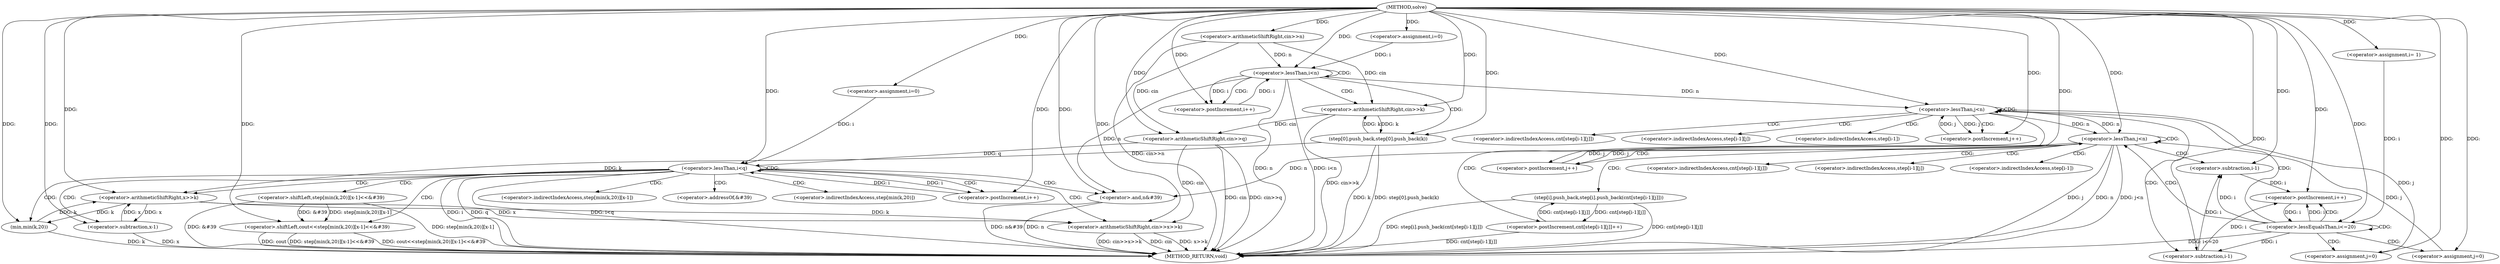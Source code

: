 digraph "solve" {  
"1000103" [label = "(METHOD,solve)" ]
"1000221" [label = "(METHOD_RETURN,void)" ]
"1000107" [label = "(<operator>.arithmeticShiftRight,cin>>n)" ]
"1000183" [label = "(<operator>.arithmeticShiftRight,cin>>q)" ]
"1000115" [label = "(<operator>.assignment,i=0)" ]
"1000118" [label = "(<operator>.lessThan,i<n)" ]
"1000121" [label = "(<operator>.postIncrement,i++)" ]
"1000131" [label = "(<operator>.assignment,i= 1)" ]
"1000134" [label = "(<operator>.lessEqualsThan,i<=20)" ]
"1000137" [label = "(<operator>.postIncrement,i++)" ]
"1000188" [label = "(<operator>.assignment,i=0)" ]
"1000191" [label = "(<operator>.lessThan,i<q)" ]
"1000194" [label = "(<operator>.postIncrement,i++)" ]
"1000124" [label = "(<operator>.arithmeticShiftRight,cin>>k)" ]
"1000127" [label = "(step[0].push_back,step[0].push_back(k))" ]
"1000199" [label = "(<operator>.arithmeticShiftRight,cin>>x>>k)" ]
"1000204" [label = "(<operator>.shiftLeft,cout<<step[min(k,20)][x-1]<<&#39)" ]
"1000218" [label = "(<operator>.and,n&#39)" ]
"1000143" [label = "(<operator>.assignment,j=0)" ]
"1000146" [label = "(<operator>.lessThan,j<n)" ]
"1000149" [label = "(<operator>.postIncrement,j++)" ]
"1000164" [label = "(<operator>.assignment,j=0)" ]
"1000167" [label = "(<operator>.lessThan,j<n)" ]
"1000170" [label = "(<operator>.postIncrement,j++)" ]
"1000152" [label = "(<operator>.postIncrement,cnt[step[i-1][j]]++)" ]
"1000173" [label = "(step[i].push_back,step[i].push_back(cnt[step[i-1][j]]))" ]
"1000201" [label = "(<operator>.arithmeticShiftRight,x>>k)" ]
"1000206" [label = "(<operator>.shiftLeft,step[min(k,20)][x-1]<<&#39)" ]
"1000213" [label = "(<operator>.subtraction,x-1)" ]
"1000210" [label = "(min,min(k,20))" ]
"1000158" [label = "(<operator>.subtraction,i-1)" ]
"1000179" [label = "(<operator>.subtraction,i-1)" ]
"1000207" [label = "(<operator>.indirectIndexAccess,step[min(k,20)][x-1])" ]
"1000216" [label = "(<operator>.addressOf,&#39)" ]
"1000153" [label = "(<operator>.indirectIndexAccess,cnt[step[i-1][j]])" ]
"1000174" [label = "(<operator>.indirectIndexAccess,cnt[step[i-1][j]])" ]
"1000208" [label = "(<operator>.indirectIndexAccess,step[min(k,20)])" ]
"1000155" [label = "(<operator>.indirectIndexAccess,step[i-1][j])" ]
"1000176" [label = "(<operator>.indirectIndexAccess,step[i-1][j])" ]
"1000156" [label = "(<operator>.indirectIndexAccess,step[i-1])" ]
"1000177" [label = "(<operator>.indirectIndexAccess,step[i-1])" ]
  "1000107" -> "1000221"  [ label = "DDG: cin>>n"] 
  "1000118" -> "1000221"  [ label = "DDG: n"] 
  "1000118" -> "1000221"  [ label = "DDG: i<n"] 
  "1000134" -> "1000221"  [ label = "DDG: i<=20"] 
  "1000183" -> "1000221"  [ label = "DDG: cin"] 
  "1000183" -> "1000221"  [ label = "DDG: cin>>q"] 
  "1000191" -> "1000221"  [ label = "DDG: i"] 
  "1000191" -> "1000221"  [ label = "DDG: q"] 
  "1000191" -> "1000221"  [ label = "DDG: i<q"] 
  "1000199" -> "1000221"  [ label = "DDG: cin"] 
  "1000199" -> "1000221"  [ label = "DDG: x>>k"] 
  "1000199" -> "1000221"  [ label = "DDG: cin>>x>>k"] 
  "1000210" -> "1000221"  [ label = "DDG: k"] 
  "1000213" -> "1000221"  [ label = "DDG: x"] 
  "1000206" -> "1000221"  [ label = "DDG: step[min(k,20)][x-1]"] 
  "1000206" -> "1000221"  [ label = "DDG: &#39"] 
  "1000204" -> "1000221"  [ label = "DDG: step[min(k,20)][x-1]<<&#39"] 
  "1000204" -> "1000221"  [ label = "DDG: cout<<step[min(k,20)][x-1]<<&#39"] 
  "1000218" -> "1000221"  [ label = "DDG: n"] 
  "1000218" -> "1000221"  [ label = "DDG: n&#39"] 
  "1000167" -> "1000221"  [ label = "DDG: j"] 
  "1000167" -> "1000221"  [ label = "DDG: n"] 
  "1000167" -> "1000221"  [ label = "DDG: j<n"] 
  "1000173" -> "1000221"  [ label = "DDG: cnt[step[i-1][j]]"] 
  "1000173" -> "1000221"  [ label = "DDG: step[i].push_back(cnt[step[i-1][j]])"] 
  "1000152" -> "1000221"  [ label = "DDG: cnt[step[i-1][j]]"] 
  "1000124" -> "1000221"  [ label = "DDG: cin>>k"] 
  "1000127" -> "1000221"  [ label = "DDG: k"] 
  "1000127" -> "1000221"  [ label = "DDG: step[0].push_back(k)"] 
  "1000204" -> "1000221"  [ label = "DDG: cout"] 
  "1000103" -> "1000107"  [ label = "DDG: "] 
  "1000103" -> "1000115"  [ label = "DDG: "] 
  "1000103" -> "1000131"  [ label = "DDG: "] 
  "1000107" -> "1000183"  [ label = "DDG: cin"] 
  "1000124" -> "1000183"  [ label = "DDG: cin"] 
  "1000103" -> "1000183"  [ label = "DDG: "] 
  "1000103" -> "1000188"  [ label = "DDG: "] 
  "1000115" -> "1000118"  [ label = "DDG: i"] 
  "1000121" -> "1000118"  [ label = "DDG: i"] 
  "1000103" -> "1000118"  [ label = "DDG: "] 
  "1000107" -> "1000118"  [ label = "DDG: n"] 
  "1000118" -> "1000121"  [ label = "DDG: i"] 
  "1000103" -> "1000121"  [ label = "DDG: "] 
  "1000131" -> "1000134"  [ label = "DDG: i"] 
  "1000137" -> "1000134"  [ label = "DDG: i"] 
  "1000103" -> "1000134"  [ label = "DDG: "] 
  "1000134" -> "1000137"  [ label = "DDG: i"] 
  "1000179" -> "1000137"  [ label = "DDG: i"] 
  "1000158" -> "1000137"  [ label = "DDG: i"] 
  "1000103" -> "1000137"  [ label = "DDG: "] 
  "1000188" -> "1000191"  [ label = "DDG: i"] 
  "1000194" -> "1000191"  [ label = "DDG: i"] 
  "1000103" -> "1000191"  [ label = "DDG: "] 
  "1000183" -> "1000191"  [ label = "DDG: q"] 
  "1000191" -> "1000194"  [ label = "DDG: i"] 
  "1000103" -> "1000194"  [ label = "DDG: "] 
  "1000107" -> "1000124"  [ label = "DDG: cin"] 
  "1000103" -> "1000124"  [ label = "DDG: "] 
  "1000127" -> "1000124"  [ label = "DDG: k"] 
  "1000124" -> "1000127"  [ label = "DDG: k"] 
  "1000103" -> "1000127"  [ label = "DDG: "] 
  "1000103" -> "1000143"  [ label = "DDG: "] 
  "1000103" -> "1000164"  [ label = "DDG: "] 
  "1000183" -> "1000199"  [ label = "DDG: cin"] 
  "1000103" -> "1000199"  [ label = "DDG: "] 
  "1000201" -> "1000199"  [ label = "DDG: x"] 
  "1000201" -> "1000199"  [ label = "DDG: k"] 
  "1000103" -> "1000204"  [ label = "DDG: "] 
  "1000206" -> "1000204"  [ label = "DDG: step[min(k,20)][x-1]"] 
  "1000206" -> "1000204"  [ label = "DDG: &#39"] 
  "1000118" -> "1000218"  [ label = "DDG: n"] 
  "1000167" -> "1000218"  [ label = "DDG: n"] 
  "1000103" -> "1000218"  [ label = "DDG: "] 
  "1000143" -> "1000146"  [ label = "DDG: j"] 
  "1000149" -> "1000146"  [ label = "DDG: j"] 
  "1000103" -> "1000146"  [ label = "DDG: "] 
  "1000118" -> "1000146"  [ label = "DDG: n"] 
  "1000167" -> "1000146"  [ label = "DDG: n"] 
  "1000146" -> "1000149"  [ label = "DDG: j"] 
  "1000103" -> "1000149"  [ label = "DDG: "] 
  "1000164" -> "1000167"  [ label = "DDG: j"] 
  "1000170" -> "1000167"  [ label = "DDG: j"] 
  "1000103" -> "1000167"  [ label = "DDG: "] 
  "1000146" -> "1000167"  [ label = "DDG: n"] 
  "1000167" -> "1000170"  [ label = "DDG: j"] 
  "1000103" -> "1000170"  [ label = "DDG: "] 
  "1000213" -> "1000201"  [ label = "DDG: x"] 
  "1000103" -> "1000201"  [ label = "DDG: "] 
  "1000210" -> "1000201"  [ label = "DDG: k"] 
  "1000127" -> "1000201"  [ label = "DDG: k"] 
  "1000173" -> "1000152"  [ label = "DDG: cnt[step[i-1][j]]"] 
  "1000152" -> "1000173"  [ label = "DDG: cnt[step[i-1][j]]"] 
  "1000201" -> "1000213"  [ label = "DDG: x"] 
  "1000103" -> "1000213"  [ label = "DDG: "] 
  "1000201" -> "1000210"  [ label = "DDG: k"] 
  "1000103" -> "1000210"  [ label = "DDG: "] 
  "1000134" -> "1000158"  [ label = "DDG: i"] 
  "1000103" -> "1000158"  [ label = "DDG: "] 
  "1000134" -> "1000179"  [ label = "DDG: i"] 
  "1000158" -> "1000179"  [ label = "DDG: i"] 
  "1000103" -> "1000179"  [ label = "DDG: "] 
  "1000118" -> "1000127"  [ label = "CDG: "] 
  "1000118" -> "1000118"  [ label = "CDG: "] 
  "1000118" -> "1000121"  [ label = "CDG: "] 
  "1000118" -> "1000124"  [ label = "CDG: "] 
  "1000134" -> "1000164"  [ label = "CDG: "] 
  "1000134" -> "1000143"  [ label = "CDG: "] 
  "1000134" -> "1000167"  [ label = "CDG: "] 
  "1000134" -> "1000137"  [ label = "CDG: "] 
  "1000134" -> "1000146"  [ label = "CDG: "] 
  "1000134" -> "1000134"  [ label = "CDG: "] 
  "1000191" -> "1000191"  [ label = "CDG: "] 
  "1000191" -> "1000208"  [ label = "CDG: "] 
  "1000191" -> "1000199"  [ label = "CDG: "] 
  "1000191" -> "1000213"  [ label = "CDG: "] 
  "1000191" -> "1000216"  [ label = "CDG: "] 
  "1000191" -> "1000204"  [ label = "CDG: "] 
  "1000191" -> "1000210"  [ label = "CDG: "] 
  "1000191" -> "1000207"  [ label = "CDG: "] 
  "1000191" -> "1000206"  [ label = "CDG: "] 
  "1000191" -> "1000218"  [ label = "CDG: "] 
  "1000191" -> "1000201"  [ label = "CDG: "] 
  "1000191" -> "1000194"  [ label = "CDG: "] 
  "1000146" -> "1000153"  [ label = "CDG: "] 
  "1000146" -> "1000156"  [ label = "CDG: "] 
  "1000146" -> "1000152"  [ label = "CDG: "] 
  "1000146" -> "1000149"  [ label = "CDG: "] 
  "1000146" -> "1000158"  [ label = "CDG: "] 
  "1000146" -> "1000155"  [ label = "CDG: "] 
  "1000146" -> "1000146"  [ label = "CDG: "] 
  "1000167" -> "1000174"  [ label = "CDG: "] 
  "1000167" -> "1000167"  [ label = "CDG: "] 
  "1000167" -> "1000173"  [ label = "CDG: "] 
  "1000167" -> "1000170"  [ label = "CDG: "] 
  "1000167" -> "1000179"  [ label = "CDG: "] 
  "1000167" -> "1000176"  [ label = "CDG: "] 
  "1000167" -> "1000177"  [ label = "CDG: "] 
}
